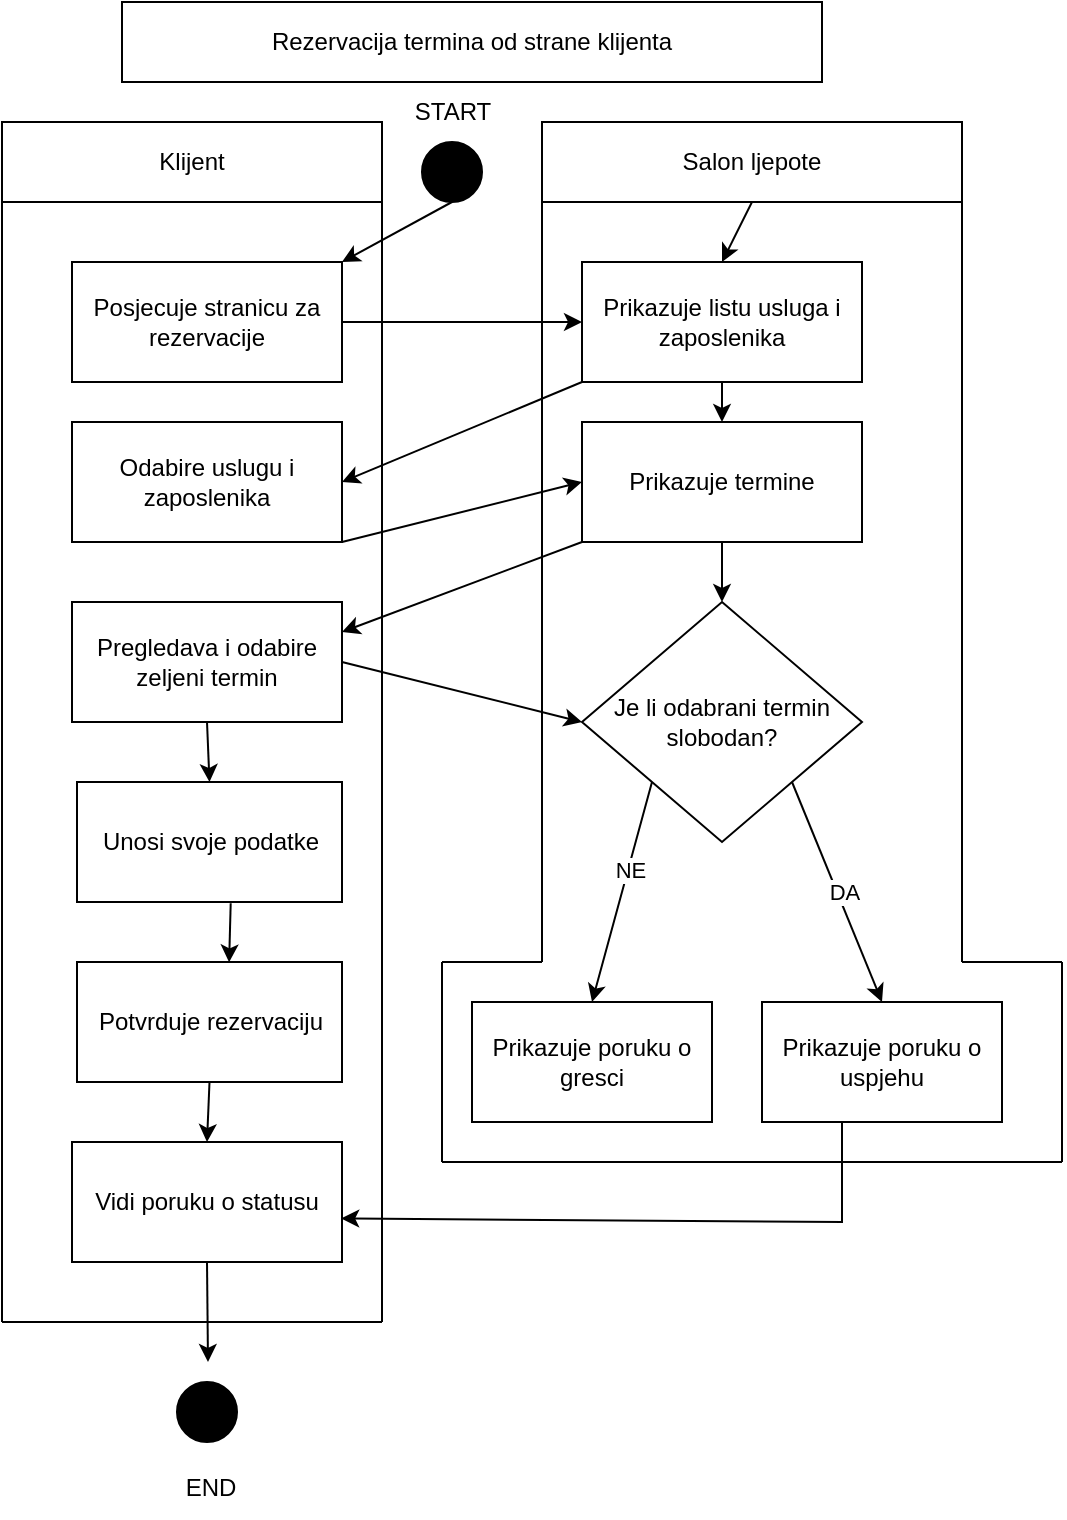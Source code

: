 <mxfile version="27.1.6">
  <diagram name="Page-1" id="_kV0I9NYV_SavoV6ZU13">
    <mxGraphModel dx="1042" dy="570" grid="1" gridSize="10" guides="1" tooltips="1" connect="1" arrows="1" fold="1" page="1" pageScale="1" pageWidth="850" pageHeight="1100" math="0" shadow="0">
      <root>
        <mxCell id="0" />
        <mxCell id="1" parent="0" />
        <mxCell id="jzXcLy6MFpgxpmEWIrOR-1" value="Rezervacija termina od strane klijenta" style="rounded=0;whiteSpace=wrap;html=1;" vertex="1" parent="1">
          <mxGeometry x="250" y="40" width="350" height="40" as="geometry" />
        </mxCell>
        <mxCell id="jzXcLy6MFpgxpmEWIrOR-2" value="Klijent" style="rounded=0;whiteSpace=wrap;html=1;" vertex="1" parent="1">
          <mxGeometry x="190" y="100" width="190" height="40" as="geometry" />
        </mxCell>
        <mxCell id="jzXcLy6MFpgxpmEWIrOR-3" value="Salon ljepote" style="rounded=0;whiteSpace=wrap;html=1;" vertex="1" parent="1">
          <mxGeometry x="460" y="100" width="210" height="40" as="geometry" />
        </mxCell>
        <mxCell id="jzXcLy6MFpgxpmEWIrOR-4" value="Posjecuje stranicu za rezervacije" style="rounded=0;whiteSpace=wrap;html=1;" vertex="1" parent="1">
          <mxGeometry x="225" y="170" width="135" height="60" as="geometry" />
        </mxCell>
        <mxCell id="jzXcLy6MFpgxpmEWIrOR-5" value="Odabire uslugu i zaposlenika" style="rounded=0;whiteSpace=wrap;html=1;" vertex="1" parent="1">
          <mxGeometry x="225" y="250" width="135" height="60" as="geometry" />
        </mxCell>
        <mxCell id="jzXcLy6MFpgxpmEWIrOR-6" value="Pregledava i odabire zeljeni termin" style="rounded=0;whiteSpace=wrap;html=1;" vertex="1" parent="1">
          <mxGeometry x="225" y="340" width="135" height="60" as="geometry" />
        </mxCell>
        <mxCell id="jzXcLy6MFpgxpmEWIrOR-7" value="Unosi svoje podatke" style="rounded=0;whiteSpace=wrap;html=1;" vertex="1" parent="1">
          <mxGeometry x="227.5" y="430" width="132.5" height="60" as="geometry" />
        </mxCell>
        <mxCell id="jzXcLy6MFpgxpmEWIrOR-8" value="Potvrduje rezervaciju" style="rounded=0;whiteSpace=wrap;html=1;" vertex="1" parent="1">
          <mxGeometry x="227.5" y="520" width="132.5" height="60" as="geometry" />
        </mxCell>
        <mxCell id="jzXcLy6MFpgxpmEWIrOR-10" value="Vidi poruku o statusu" style="rounded=0;whiteSpace=wrap;html=1;" vertex="1" parent="1">
          <mxGeometry x="225" y="610" width="135" height="60" as="geometry" />
        </mxCell>
        <mxCell id="jzXcLy6MFpgxpmEWIrOR-11" value="Prikazuje listu usluga i zaposlenika" style="rounded=0;whiteSpace=wrap;html=1;" vertex="1" parent="1">
          <mxGeometry x="480" y="170" width="140" height="60" as="geometry" />
        </mxCell>
        <mxCell id="jzXcLy6MFpgxpmEWIrOR-12" value="Prikazuje termine" style="rounded=0;whiteSpace=wrap;html=1;" vertex="1" parent="1">
          <mxGeometry x="480" y="250" width="140" height="60" as="geometry" />
        </mxCell>
        <mxCell id="jzXcLy6MFpgxpmEWIrOR-16" value="Prikazuje poruku o gresci" style="rounded=0;whiteSpace=wrap;html=1;" vertex="1" parent="1">
          <mxGeometry x="425" y="540" width="120" height="60" as="geometry" />
        </mxCell>
        <mxCell id="jzXcLy6MFpgxpmEWIrOR-17" value="Prikazuje poruku o uspjehu" style="rounded=0;whiteSpace=wrap;html=1;" vertex="1" parent="1">
          <mxGeometry x="570" y="540" width="120" height="60" as="geometry" />
        </mxCell>
        <mxCell id="jzXcLy6MFpgxpmEWIrOR-23" value="" style="endArrow=classic;html=1;rounded=0;exitX=1;exitY=0.5;exitDx=0;exitDy=0;entryX=0;entryY=0.5;entryDx=0;entryDy=0;" edge="1" parent="1" source="jzXcLy6MFpgxpmEWIrOR-6" target="jzXcLy6MFpgxpmEWIrOR-39">
          <mxGeometry width="50" height="50" relative="1" as="geometry">
            <mxPoint x="390" y="310" as="sourcePoint" />
            <mxPoint x="480" y="370" as="targetPoint" />
          </mxGeometry>
        </mxCell>
        <mxCell id="jzXcLy6MFpgxpmEWIrOR-24" value="" style="endArrow=classic;html=1;rounded=0;exitX=0.5;exitY=1;exitDx=0;exitDy=0;entryX=0.5;entryY=0;entryDx=0;entryDy=0;" edge="1" parent="1" source="jzXcLy6MFpgxpmEWIrOR-6" target="jzXcLy6MFpgxpmEWIrOR-7">
          <mxGeometry width="50" height="50" relative="1" as="geometry">
            <mxPoint x="430" y="370" as="sourcePoint" />
            <mxPoint x="430" y="400" as="targetPoint" />
          </mxGeometry>
        </mxCell>
        <mxCell id="jzXcLy6MFpgxpmEWIrOR-25" value="" style="endArrow=classic;html=1;rounded=0;exitX=0.58;exitY=1.01;exitDx=0;exitDy=0;exitPerimeter=0;entryX=0.574;entryY=0.003;entryDx=0;entryDy=0;entryPerimeter=0;" edge="1" parent="1" source="jzXcLy6MFpgxpmEWIrOR-7" target="jzXcLy6MFpgxpmEWIrOR-8">
          <mxGeometry width="50" height="50" relative="1" as="geometry">
            <mxPoint x="420" y="490" as="sourcePoint" />
            <mxPoint x="420" y="520" as="targetPoint" />
          </mxGeometry>
        </mxCell>
        <mxCell id="jzXcLy6MFpgxpmEWIrOR-26" value="" style="endArrow=classic;html=1;rounded=0;exitX=0.5;exitY=1;exitDx=0;exitDy=0;entryX=0.5;entryY=0;entryDx=0;entryDy=0;" edge="1" parent="1" source="jzXcLy6MFpgxpmEWIrOR-8" target="jzXcLy6MFpgxpmEWIrOR-10">
          <mxGeometry width="50" height="50" relative="1" as="geometry">
            <mxPoint x="400" y="580" as="sourcePoint" />
            <mxPoint x="400" y="610" as="targetPoint" />
          </mxGeometry>
        </mxCell>
        <mxCell id="jzXcLy6MFpgxpmEWIrOR-29" value="" style="endArrow=classic;html=1;rounded=0;exitX=0;exitY=1;exitDx=0;exitDy=0;entryX=0.5;entryY=0;entryDx=0;entryDy=0;" edge="1" parent="1" source="jzXcLy6MFpgxpmEWIrOR-39" target="jzXcLy6MFpgxpmEWIrOR-16">
          <mxGeometry width="50" height="50" relative="1" as="geometry">
            <mxPoint x="505" y="500" as="sourcePoint" />
            <mxPoint x="540" y="550" as="targetPoint" />
          </mxGeometry>
        </mxCell>
        <mxCell id="jzXcLy6MFpgxpmEWIrOR-40" value="NE" style="edgeLabel;html=1;align=center;verticalAlign=middle;resizable=0;points=[];" vertex="1" connectable="0" parent="jzXcLy6MFpgxpmEWIrOR-29">
          <mxGeometry x="-0.21" y="1" relative="1" as="geometry">
            <mxPoint as="offset" />
          </mxGeometry>
        </mxCell>
        <mxCell id="jzXcLy6MFpgxpmEWIrOR-30" value="" style="endArrow=classic;html=1;rounded=0;exitX=1;exitY=1;exitDx=0;exitDy=0;entryX=0.5;entryY=0;entryDx=0;entryDy=0;" edge="1" parent="1" source="jzXcLy6MFpgxpmEWIrOR-39" target="jzXcLy6MFpgxpmEWIrOR-17">
          <mxGeometry width="50" height="50" relative="1" as="geometry">
            <mxPoint x="595" y="500" as="sourcePoint" />
            <mxPoint x="600" y="540" as="targetPoint" />
          </mxGeometry>
        </mxCell>
        <mxCell id="jzXcLy6MFpgxpmEWIrOR-41" value="DA" style="edgeLabel;html=1;align=center;verticalAlign=middle;resizable=0;points=[];" vertex="1" connectable="0" parent="jzXcLy6MFpgxpmEWIrOR-30">
          <mxGeometry x="0.015" y="3" relative="1" as="geometry">
            <mxPoint as="offset" />
          </mxGeometry>
        </mxCell>
        <mxCell id="jzXcLy6MFpgxpmEWIrOR-31" value="" style="endArrow=classic;html=1;rounded=0;exitX=0.5;exitY=1;exitDx=0;exitDy=0;entryX=0.997;entryY=0.637;entryDx=0;entryDy=0;entryPerimeter=0;" edge="1" parent="1" target="jzXcLy6MFpgxpmEWIrOR-10">
          <mxGeometry width="50" height="50" relative="1" as="geometry">
            <mxPoint x="610" y="600" as="sourcePoint" />
            <mxPoint x="610" y="630" as="targetPoint" />
            <Array as="points">
              <mxPoint x="610" y="650" />
            </Array>
          </mxGeometry>
        </mxCell>
        <mxCell id="jzXcLy6MFpgxpmEWIrOR-33" value="" style="ellipse;whiteSpace=wrap;html=1;aspect=fixed;fillColor=#000000;" vertex="1" parent="1">
          <mxGeometry x="277.5" y="730" width="30" height="30" as="geometry" />
        </mxCell>
        <mxCell id="jzXcLy6MFpgxpmEWIrOR-34" value="" style="endArrow=classic;html=1;rounded=0;exitX=0.5;exitY=1;exitDx=0;exitDy=0;" edge="1" parent="1" source="jzXcLy6MFpgxpmEWIrOR-10">
          <mxGeometry width="50" height="50" relative="1" as="geometry">
            <mxPoint x="400" y="590" as="sourcePoint" />
            <mxPoint x="293" y="720" as="targetPoint" />
          </mxGeometry>
        </mxCell>
        <mxCell id="jzXcLy6MFpgxpmEWIrOR-36" value="" style="endArrow=classic;html=1;rounded=0;exitX=0.5;exitY=1;exitDx=0;exitDy=0;entryX=0.5;entryY=0;entryDx=0;entryDy=0;" edge="1" parent="1" source="jzXcLy6MFpgxpmEWIrOR-3" target="jzXcLy6MFpgxpmEWIrOR-11">
          <mxGeometry width="50" height="50" relative="1" as="geometry">
            <mxPoint x="400" y="240" as="sourcePoint" />
            <mxPoint x="450" y="190" as="targetPoint" />
          </mxGeometry>
        </mxCell>
        <mxCell id="jzXcLy6MFpgxpmEWIrOR-37" value="" style="endArrow=classic;html=1;rounded=0;exitX=0.5;exitY=1;exitDx=0;exitDy=0;entryX=0.5;entryY=0;entryDx=0;entryDy=0;" edge="1" parent="1" source="jzXcLy6MFpgxpmEWIrOR-11" target="jzXcLy6MFpgxpmEWIrOR-12">
          <mxGeometry width="50" height="50" relative="1" as="geometry">
            <mxPoint x="400" y="240" as="sourcePoint" />
            <mxPoint x="470" y="200" as="targetPoint" />
          </mxGeometry>
        </mxCell>
        <mxCell id="jzXcLy6MFpgxpmEWIrOR-38" value="" style="endArrow=classic;html=1;rounded=0;exitX=0.5;exitY=1;exitDx=0;exitDy=0;entryX=0.5;entryY=0;entryDx=0;entryDy=0;" edge="1" parent="1" source="jzXcLy6MFpgxpmEWIrOR-12">
          <mxGeometry width="50" height="50" relative="1" as="geometry">
            <mxPoint x="570" y="320" as="sourcePoint" />
            <mxPoint x="550" y="340" as="targetPoint" />
          </mxGeometry>
        </mxCell>
        <mxCell id="jzXcLy6MFpgxpmEWIrOR-39" value="Je li odabrani termin slobodan?" style="rhombus;whiteSpace=wrap;html=1;" vertex="1" parent="1">
          <mxGeometry x="480" y="340" width="140" height="120" as="geometry" />
        </mxCell>
        <mxCell id="jzXcLy6MFpgxpmEWIrOR-42" value="" style="endArrow=classic;html=1;rounded=0;exitX=1;exitY=0.5;exitDx=0;exitDy=0;entryX=0;entryY=0.5;entryDx=0;entryDy=0;" edge="1" parent="1" source="jzXcLy6MFpgxpmEWIrOR-4" target="jzXcLy6MFpgxpmEWIrOR-11">
          <mxGeometry width="50" height="50" relative="1" as="geometry">
            <mxPoint x="400" y="370" as="sourcePoint" />
            <mxPoint x="450" y="320" as="targetPoint" />
          </mxGeometry>
        </mxCell>
        <mxCell id="jzXcLy6MFpgxpmEWIrOR-43" value="" style="endArrow=classic;html=1;rounded=0;exitX=0;exitY=1;exitDx=0;exitDy=0;entryX=1;entryY=0.5;entryDx=0;entryDy=0;" edge="1" parent="1" source="jzXcLy6MFpgxpmEWIrOR-11" target="jzXcLy6MFpgxpmEWIrOR-5">
          <mxGeometry width="50" height="50" relative="1" as="geometry">
            <mxPoint x="400" y="370" as="sourcePoint" />
            <mxPoint x="450" y="320" as="targetPoint" />
          </mxGeometry>
        </mxCell>
        <mxCell id="jzXcLy6MFpgxpmEWIrOR-44" value="" style="endArrow=classic;html=1;rounded=0;exitX=1;exitY=1;exitDx=0;exitDy=0;entryX=0;entryY=0.5;entryDx=0;entryDy=0;" edge="1" parent="1" source="jzXcLy6MFpgxpmEWIrOR-5" target="jzXcLy6MFpgxpmEWIrOR-12">
          <mxGeometry width="50" height="50" relative="1" as="geometry">
            <mxPoint x="400" y="370" as="sourcePoint" />
            <mxPoint x="450" y="320" as="targetPoint" />
          </mxGeometry>
        </mxCell>
        <mxCell id="jzXcLy6MFpgxpmEWIrOR-45" value="" style="endArrow=classic;html=1;rounded=0;exitX=0;exitY=1;exitDx=0;exitDy=0;entryX=1;entryY=0.25;entryDx=0;entryDy=0;" edge="1" parent="1" source="jzXcLy6MFpgxpmEWIrOR-12" target="jzXcLy6MFpgxpmEWIrOR-6">
          <mxGeometry width="50" height="50" relative="1" as="geometry">
            <mxPoint x="400" y="370" as="sourcePoint" />
            <mxPoint x="450" y="320" as="targetPoint" />
          </mxGeometry>
        </mxCell>
        <mxCell id="jzXcLy6MFpgxpmEWIrOR-46" value="" style="ellipse;whiteSpace=wrap;html=1;aspect=fixed;fillColor=#000000;" vertex="1" parent="1">
          <mxGeometry x="400" y="110" width="30" height="30" as="geometry" />
        </mxCell>
        <mxCell id="jzXcLy6MFpgxpmEWIrOR-47" value="END" style="text;html=1;align=center;verticalAlign=middle;resizable=0;points=[];autosize=1;strokeColor=none;fillColor=none;" vertex="1" parent="1">
          <mxGeometry x="268.75" y="768" width="50" height="30" as="geometry" />
        </mxCell>
        <mxCell id="jzXcLy6MFpgxpmEWIrOR-48" value="START" style="text;html=1;align=center;verticalAlign=middle;resizable=0;points=[];autosize=1;strokeColor=none;fillColor=none;" vertex="1" parent="1">
          <mxGeometry x="385" y="80" width="60" height="30" as="geometry" />
        </mxCell>
        <mxCell id="jzXcLy6MFpgxpmEWIrOR-49" value="" style="endArrow=classic;html=1;rounded=0;exitX=0.5;exitY=1;exitDx=0;exitDy=0;entryX=1;entryY=0;entryDx=0;entryDy=0;" edge="1" parent="1" source="jzXcLy6MFpgxpmEWIrOR-46" target="jzXcLy6MFpgxpmEWIrOR-4">
          <mxGeometry width="50" height="50" relative="1" as="geometry">
            <mxPoint x="400" y="350" as="sourcePoint" />
            <mxPoint x="450" y="300" as="targetPoint" />
          </mxGeometry>
        </mxCell>
        <mxCell id="jzXcLy6MFpgxpmEWIrOR-50" value="" style="endArrow=none;html=1;rounded=0;entryX=1;entryY=1;entryDx=0;entryDy=0;" edge="1" parent="1" target="jzXcLy6MFpgxpmEWIrOR-2">
          <mxGeometry width="50" height="50" relative="1" as="geometry">
            <mxPoint x="380" y="700" as="sourcePoint" />
            <mxPoint x="450" y="290" as="targetPoint" />
          </mxGeometry>
        </mxCell>
        <mxCell id="jzXcLy6MFpgxpmEWIrOR-51" value="" style="endArrow=none;html=1;rounded=0;entryX=1;entryY=1;entryDx=0;entryDy=0;" edge="1" parent="1">
          <mxGeometry width="50" height="50" relative="1" as="geometry">
            <mxPoint x="190" y="700" as="sourcePoint" />
            <mxPoint x="190" y="140" as="targetPoint" />
          </mxGeometry>
        </mxCell>
        <mxCell id="jzXcLy6MFpgxpmEWIrOR-52" value="" style="endArrow=none;html=1;rounded=0;" edge="1" parent="1">
          <mxGeometry width="50" height="50" relative="1" as="geometry">
            <mxPoint x="190" y="700" as="sourcePoint" />
            <mxPoint x="380" y="700" as="targetPoint" />
          </mxGeometry>
        </mxCell>
        <mxCell id="jzXcLy6MFpgxpmEWIrOR-54" value="" style="endArrow=none;html=1;rounded=0;entryX=1;entryY=1;entryDx=0;entryDy=0;" edge="1" parent="1">
          <mxGeometry width="50" height="50" relative="1" as="geometry">
            <mxPoint x="460" y="520" as="sourcePoint" />
            <mxPoint x="460" y="140" as="targetPoint" />
          </mxGeometry>
        </mxCell>
        <mxCell id="jzXcLy6MFpgxpmEWIrOR-55" value="" style="endArrow=none;html=1;rounded=0;entryX=1;entryY=1;entryDx=0;entryDy=0;" edge="1" parent="1">
          <mxGeometry width="50" height="50" relative="1" as="geometry">
            <mxPoint x="670" y="520" as="sourcePoint" />
            <mxPoint x="670" y="140" as="targetPoint" />
          </mxGeometry>
        </mxCell>
        <mxCell id="jzXcLy6MFpgxpmEWIrOR-56" value="" style="endArrow=none;html=1;rounded=0;" edge="1" parent="1">
          <mxGeometry width="50" height="50" relative="1" as="geometry">
            <mxPoint x="410" y="520" as="sourcePoint" />
            <mxPoint x="460" y="520" as="targetPoint" />
          </mxGeometry>
        </mxCell>
        <mxCell id="jzXcLy6MFpgxpmEWIrOR-57" value="" style="endArrow=none;html=1;rounded=0;" edge="1" parent="1">
          <mxGeometry width="50" height="50" relative="1" as="geometry">
            <mxPoint x="670" y="520" as="sourcePoint" />
            <mxPoint x="720" y="520" as="targetPoint" />
          </mxGeometry>
        </mxCell>
        <mxCell id="jzXcLy6MFpgxpmEWIrOR-58" value="" style="endArrow=none;html=1;rounded=0;" edge="1" parent="1">
          <mxGeometry width="50" height="50" relative="1" as="geometry">
            <mxPoint x="410" y="620" as="sourcePoint" />
            <mxPoint x="410" y="520" as="targetPoint" />
          </mxGeometry>
        </mxCell>
        <mxCell id="jzXcLy6MFpgxpmEWIrOR-59" value="" style="endArrow=none;html=1;rounded=0;" edge="1" parent="1">
          <mxGeometry width="50" height="50" relative="1" as="geometry">
            <mxPoint x="720" y="620" as="sourcePoint" />
            <mxPoint x="720" y="520" as="targetPoint" />
          </mxGeometry>
        </mxCell>
        <mxCell id="jzXcLy6MFpgxpmEWIrOR-60" value="" style="endArrow=none;html=1;rounded=0;" edge="1" parent="1">
          <mxGeometry width="50" height="50" relative="1" as="geometry">
            <mxPoint x="410" y="620" as="sourcePoint" />
            <mxPoint x="720" y="620" as="targetPoint" />
          </mxGeometry>
        </mxCell>
      </root>
    </mxGraphModel>
  </diagram>
</mxfile>
